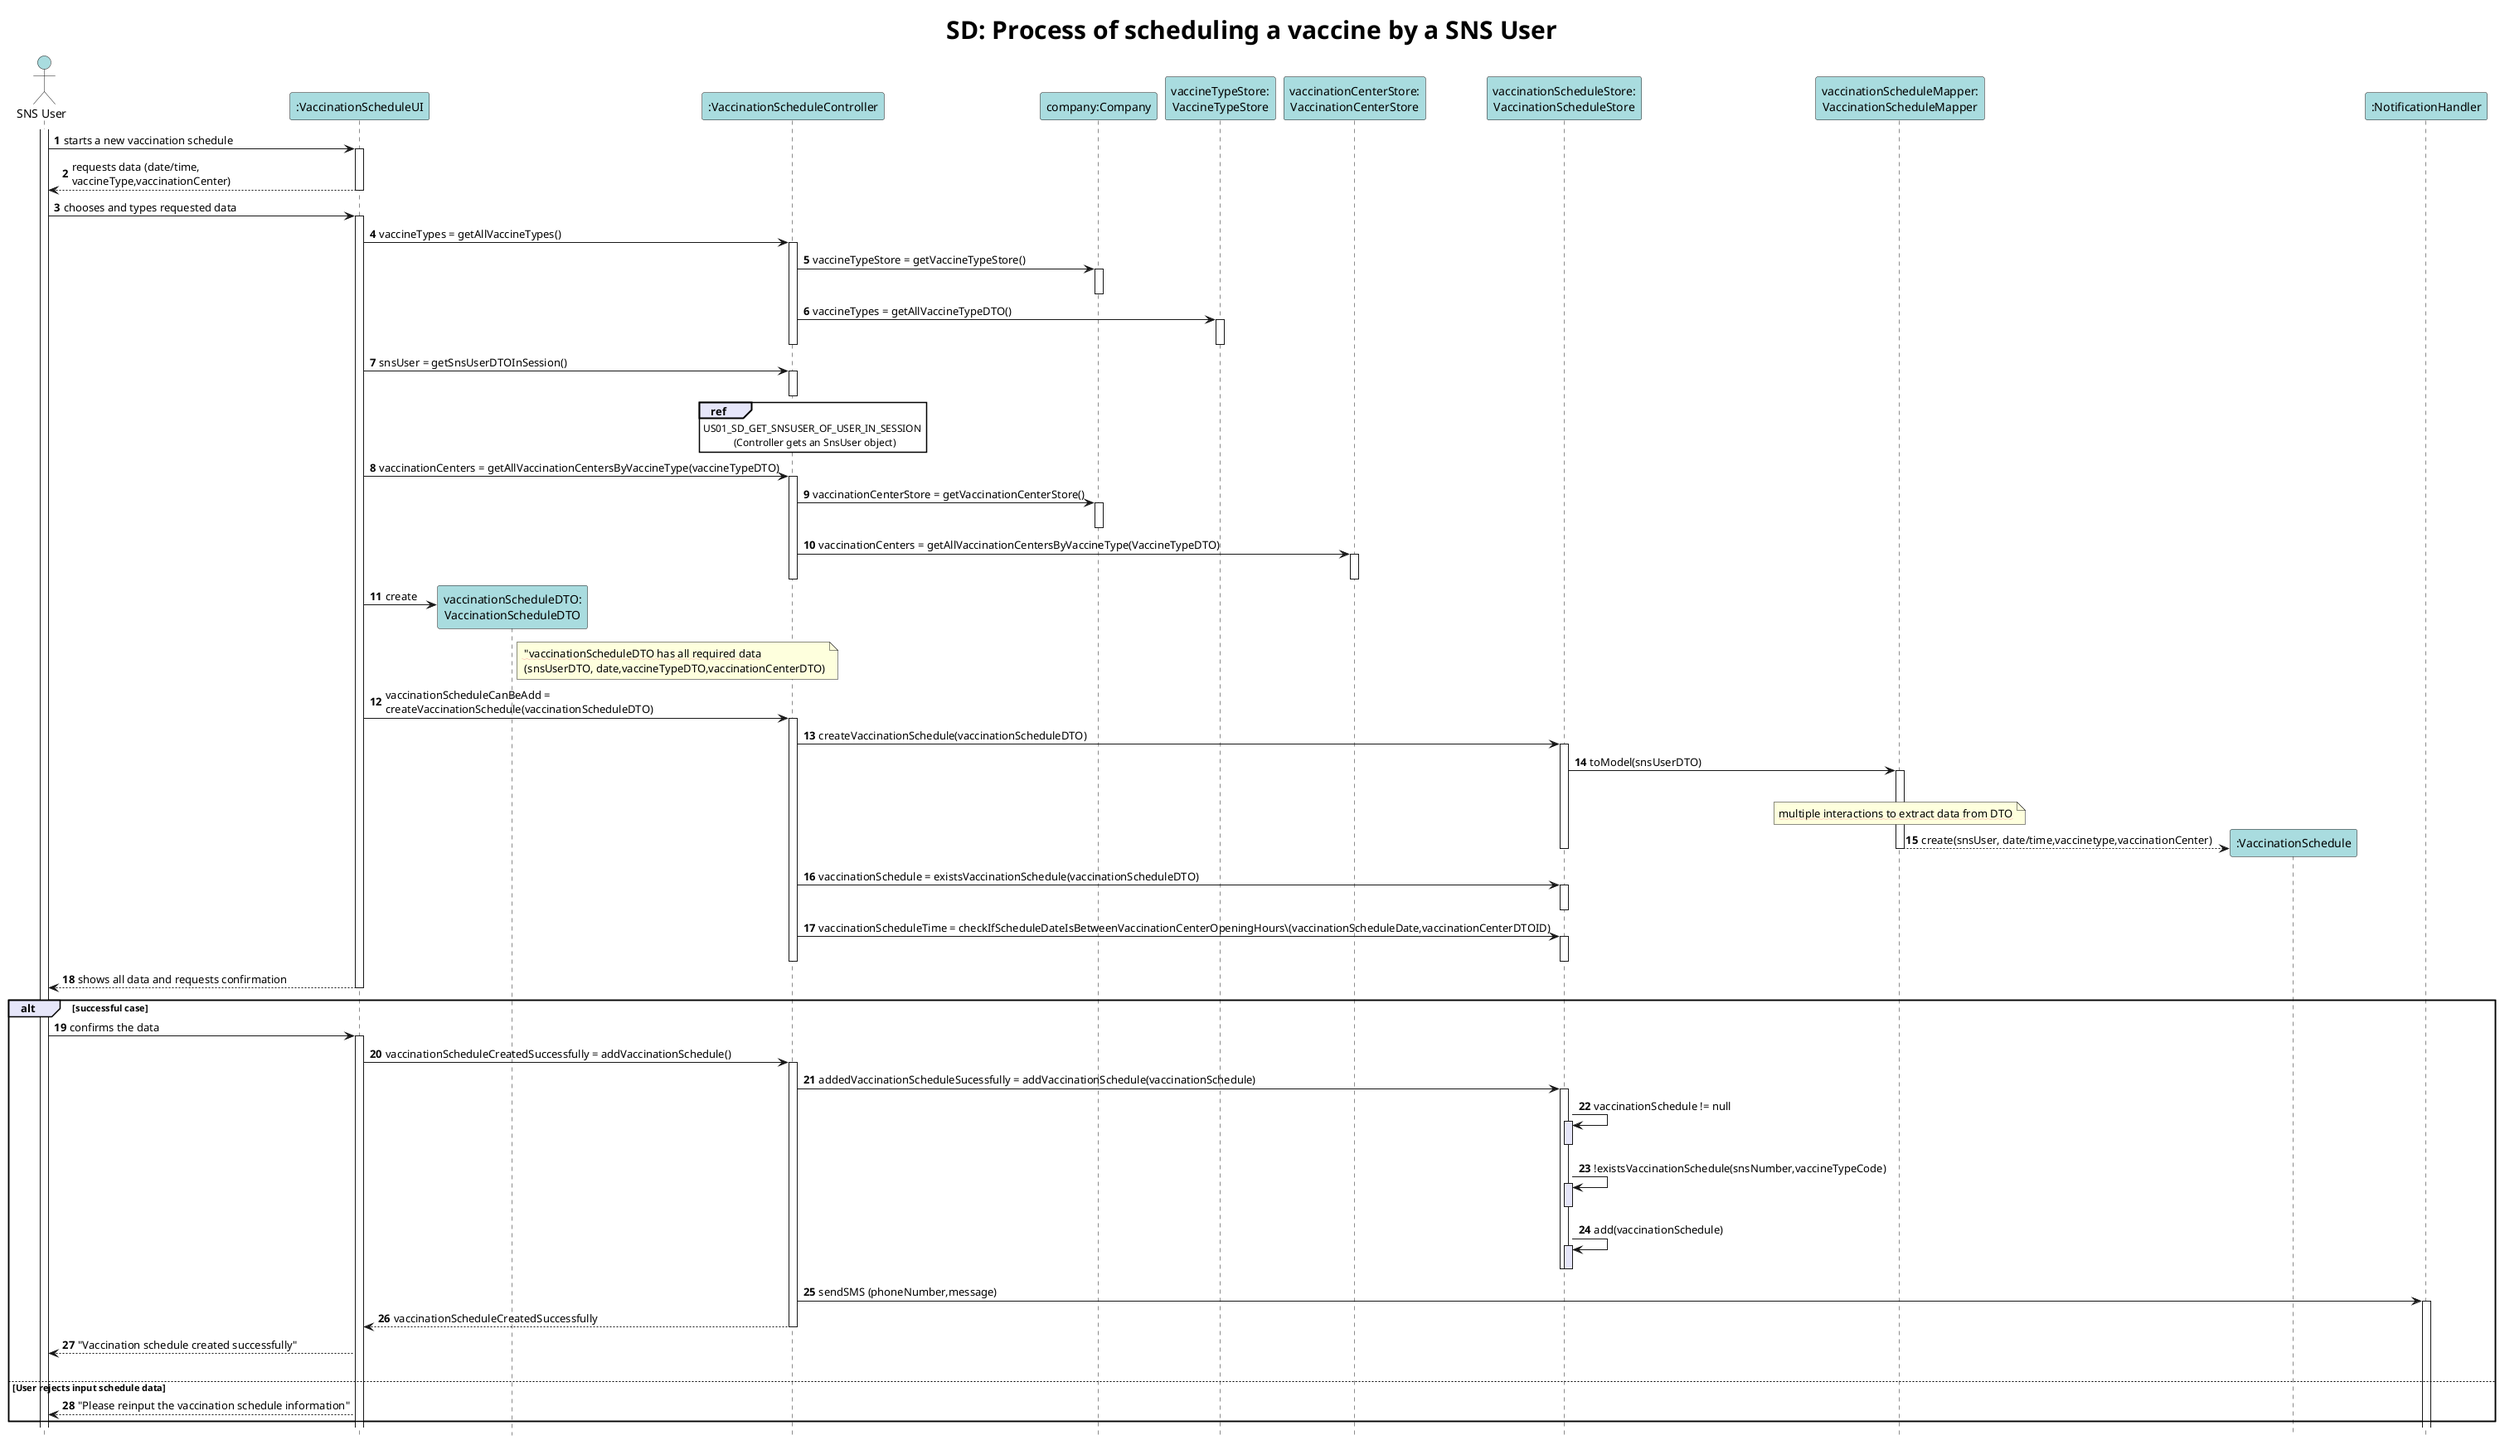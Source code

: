 @startuml
autonumber
hide footbox
skinparam titleFontSize 30
skinparam classFontSize 20
skinparam SequenceReferenceBackgroundColor  white

actor "SNS User" as SNSUSER  #A9DCDF

participant ":VaccinationScheduleUI" as UI #A9DCDF
participant "vaccinationScheduleDTO:\nVaccinationScheduleDTO" as DTO #A9DCDF
participant ":VaccinationScheduleController" as CTRL #A9DCDF
participant "company:Company" as COMP #A9DCDF
participant "vaccineTypeStore:\nVaccineTypeStore" as VTSTORE #A9DCDF
participant "vaccinationCenterStore:\nVaccinationCenterStore" as VCSTORE#A9DCDF
participant "vaccinationScheduleStore:\nVaccinationScheduleStore" as STORE #A9DCDF
participant "vaccinationScheduleMapper:\nVaccinationScheduleMapper" as MAPPER #A9DCDF
participant ":VaccinationSchedule" as USER #A9DCDF
participant ":NotificationHandler" aS SMS #A9DCDF

title SD: Process of scheduling a vaccine by a SNS User

activate SNSUSER
SNSUSER -> UI : starts a new vaccination schedule
activate UI

UI --> SNSUSER : requests data (date/time,\nvaccineType,vaccinationCenter)
deactivate UI

SNSUSER -> UI : chooses and types requested data
activate UI

UI -> CTRL : vaccineTypes = getAllVaccineTypes()
activate CTRL

CTRL -> COMP : vaccineTypeStore = getVaccineTypeStore()
activate COMP
deactivate COMP

CTRL -> VTSTORE : vaccineTypes = getAllVaccineTypeDTO()
activate VTSTORE
deactivate VTSTORE
deactivate CTRL

UI -> CTRL : snsUser = getSnsUserDTOInSession()
activate CTRL
ref#E6E6FA  over CTRL : US01_SD_GET_SNSUSER_OF_USER_IN_SESSION \n (Controller gets an SnsUser object)
deactivate CTRL


UI -> CTRL : vaccinationCenters = getAllVaccinationCentersByVaccineType(vaccineTypeDTO)
activate CTRL

CTRL -> COMP : vaccinationCenterStore = getVaccinationCenterStore()
activate COMP
deactivate COMP
CTRL -> VCSTORE : vaccinationCenters = getAllVaccinationCentersByVaccineType(VaccineTypeDTO)
activate VCSTORE
deactivate VCSTORE
deactivate CTRL

UI -> DTO **: create
note right of DTO
 <w:#FFAAAA> "vaccinationScheduleDTO has all required data
  (snsUserDTO, date,vaccineTypeDTO,vaccinationCenterDTO)
end note

UI -> CTRL : vaccinationScheduleCanBeAdd = \ncreateVaccinationSchedule(vaccinationScheduleDTO)
activate CTRL

CTRL -> STORE : createVaccinationSchedule(vaccinationScheduleDTO)
activate STORE

STORE -> MAPPER: toModel(snsUserDTO)
activate MAPPER

|||
note over MAPPER
 <w:#FFAAAA>multiple interactions to extract data from DTO</w>
end note
MAPPER--> USER ** : create(snsUser, date/time,vaccinetype,vaccinationCenter)
deactivate MAPPER
deactivate STORE

CTRL -> STORE : vaccinationSchedule = existsVaccinationSchedule(vaccinationScheduleDTO)
activate STORE
deactivate STORE

CTRL -> STORE : vaccinationScheduleTime = checkIfScheduleDateIsBetweenVaccinationCenterOpeningHours\(vaccinationScheduleDate,vaccinationCenterDTOID)
activate STORE
deactivate STORE
deactivate CTRL

UI --> SNSUSER : shows all data and requests confirmation
deactivate UI

alt#E6E6FA successful case

SNSUSER -> UI : confirms the data
activate UI

UI -> CTRL : vaccinationScheduleCreatedSuccessfully = addVaccinationSchedule()
activate CTRL

CTRL -> STORE : addedVaccinationScheduleSucessfully = addVaccinationSchedule(vaccinationSchedule)
activate STORE

STORE -> STORE :vaccinationSchedule != null
activate STORE #E6E6FA
deactivate STORE #E6E6FA
STORE -> STORE :!existsVaccinationSchedule(snsNumber,vaccineTypeCode)
activate STORE #E6E6FA
deactivate STORE #E6E6FA
STORE -> STORE :add(vaccinationSchedule)
activate STORE #E6E6FA
deactivate STORE #E6E6FA
deactivate STORE

CTRL -> SMS : sendSMS (phoneNumber,message)
activate SMS

CTRL --> UI : vaccinationScheduleCreatedSuccessfully
deactivate CTRL

UI --> SNSUSER #A9DCDF: "Vaccination schedule created successfully"
|||
else User rejects input schedule data

UI--> SNSUSER: "Please reinput the vaccination schedule information"

end
@enduml